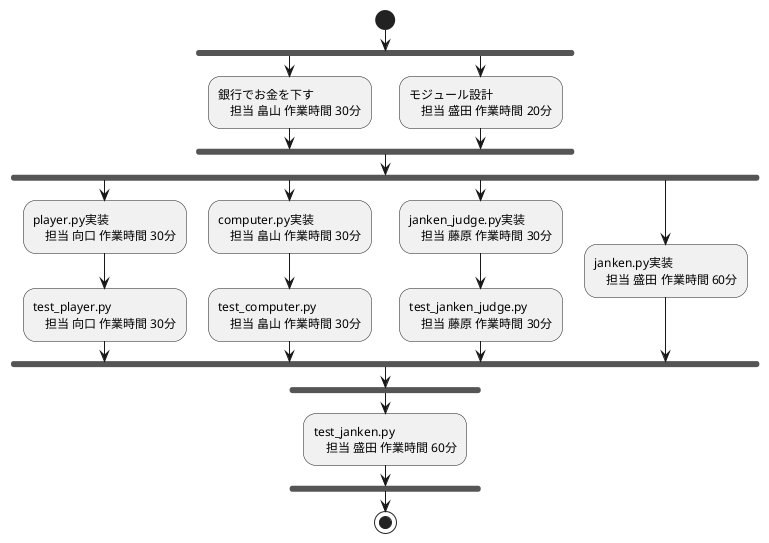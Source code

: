 @startuml sample
start
fork
  :銀行でお金を下す
  　担当 畠山 作業時間 30分;
fork again
  :モジュール設計
  　担当 盛田 作業時間 20分;
end fork
fork
  :player.py実装
  　担当 向口 作業時間 30分;
  :test_player.py
  　担当 向口 作業時間 30分;
fork again
  :computer.py実装
  　担当 畠山 作業時間 30分;
  :test_computer.py
  　担当 畠山 作業時間 30分;
fork again
  :janken_judge.py実装
  　担当 藤原 作業時間 30分;
  :test_janken_judge.py
  　担当 藤原 作業時間 30分;
fork again
  :janken.py実装
  　担当 盛田 作業時間 60分;
end fork
fork
  :test_janken.py
  　担当 盛田 作業時間 60分;
end fork
stop
@enduml
